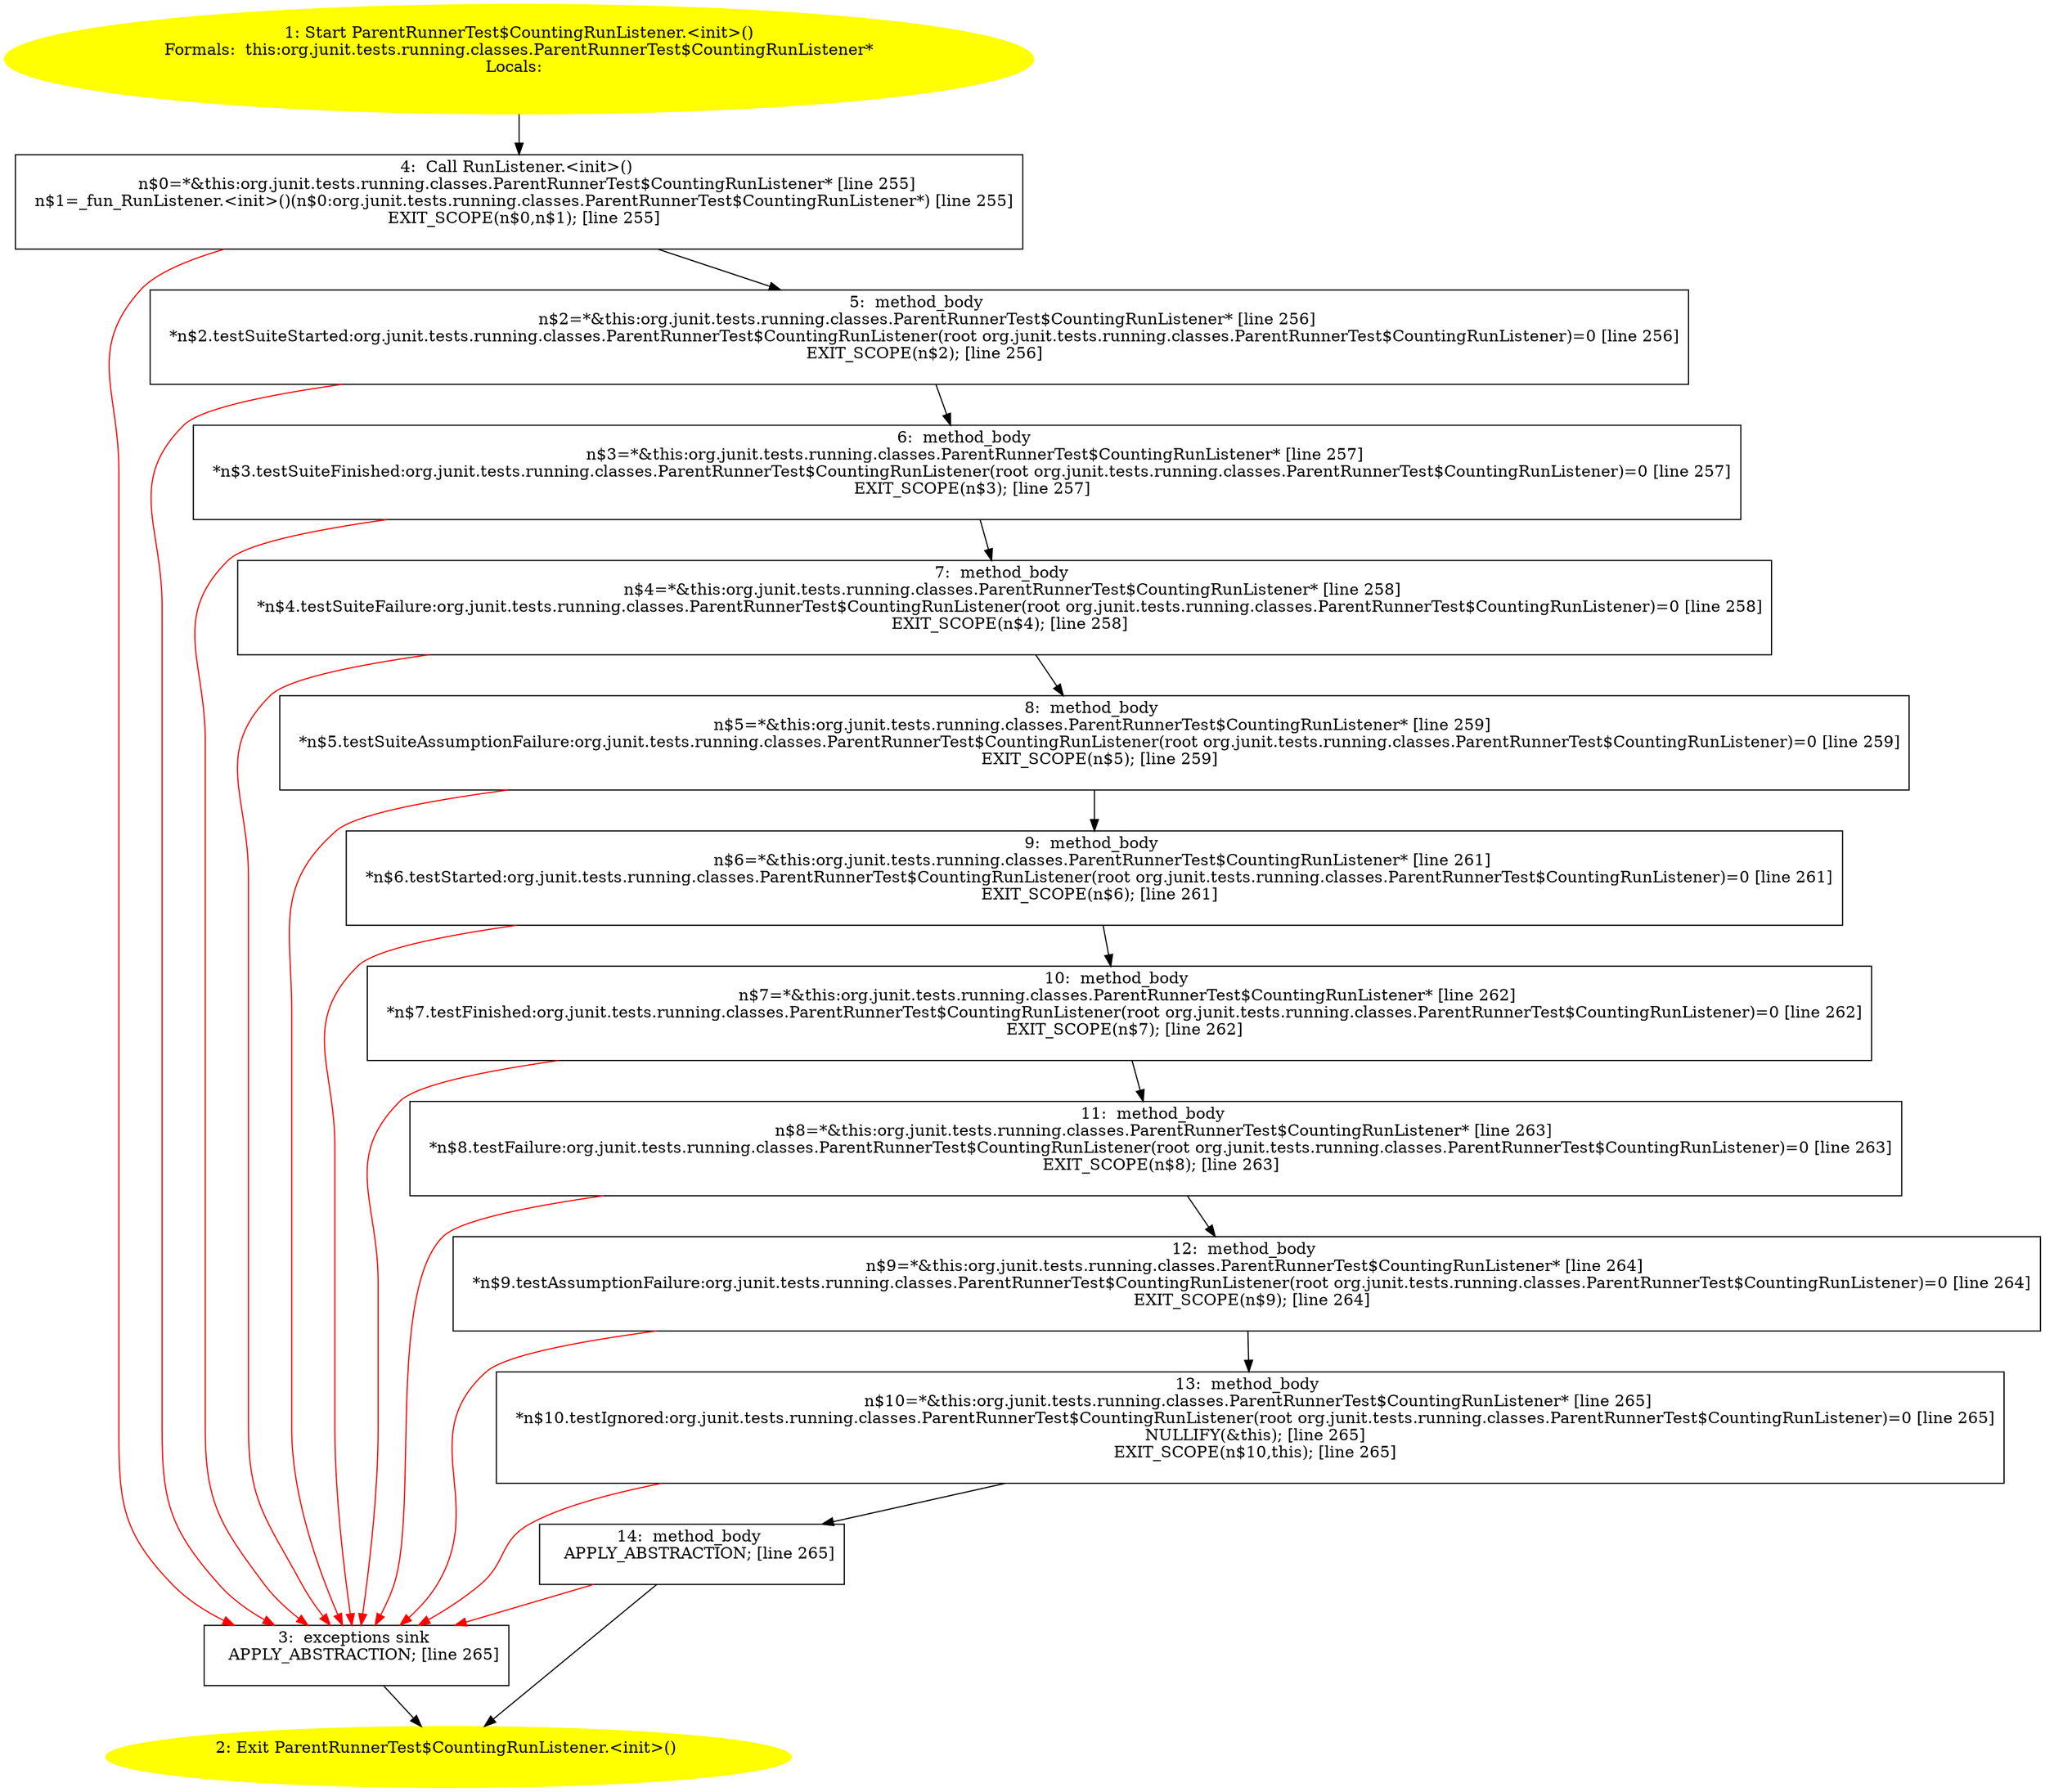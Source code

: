 /* @generated */
digraph cfg {
"org.junit.tests.running.classes.ParentRunnerTest$CountingRunListener.<init>().bec0757591ab453ebeef115312d83c8b_1" [label="1: Start ParentRunnerTest$CountingRunListener.<init>()\nFormals:  this:org.junit.tests.running.classes.ParentRunnerTest$CountingRunListener*\nLocals:  \n  " color=yellow style=filled]
	

	 "org.junit.tests.running.classes.ParentRunnerTest$CountingRunListener.<init>().bec0757591ab453ebeef115312d83c8b_1" -> "org.junit.tests.running.classes.ParentRunnerTest$CountingRunListener.<init>().bec0757591ab453ebeef115312d83c8b_4" ;
"org.junit.tests.running.classes.ParentRunnerTest$CountingRunListener.<init>().bec0757591ab453ebeef115312d83c8b_2" [label="2: Exit ParentRunnerTest$CountingRunListener.<init>() \n  " color=yellow style=filled]
	

"org.junit.tests.running.classes.ParentRunnerTest$CountingRunListener.<init>().bec0757591ab453ebeef115312d83c8b_3" [label="3:  exceptions sink \n   APPLY_ABSTRACTION; [line 265]\n " shape="box"]
	

	 "org.junit.tests.running.classes.ParentRunnerTest$CountingRunListener.<init>().bec0757591ab453ebeef115312d83c8b_3" -> "org.junit.tests.running.classes.ParentRunnerTest$CountingRunListener.<init>().bec0757591ab453ebeef115312d83c8b_2" ;
"org.junit.tests.running.classes.ParentRunnerTest$CountingRunListener.<init>().bec0757591ab453ebeef115312d83c8b_4" [label="4:  Call RunListener.<init>() \n   n$0=*&this:org.junit.tests.running.classes.ParentRunnerTest$CountingRunListener* [line 255]\n  n$1=_fun_RunListener.<init>()(n$0:org.junit.tests.running.classes.ParentRunnerTest$CountingRunListener*) [line 255]\n  EXIT_SCOPE(n$0,n$1); [line 255]\n " shape="box"]
	

	 "org.junit.tests.running.classes.ParentRunnerTest$CountingRunListener.<init>().bec0757591ab453ebeef115312d83c8b_4" -> "org.junit.tests.running.classes.ParentRunnerTest$CountingRunListener.<init>().bec0757591ab453ebeef115312d83c8b_5" ;
	 "org.junit.tests.running.classes.ParentRunnerTest$CountingRunListener.<init>().bec0757591ab453ebeef115312d83c8b_4" -> "org.junit.tests.running.classes.ParentRunnerTest$CountingRunListener.<init>().bec0757591ab453ebeef115312d83c8b_3" [color="red" ];
"org.junit.tests.running.classes.ParentRunnerTest$CountingRunListener.<init>().bec0757591ab453ebeef115312d83c8b_5" [label="5:  method_body \n   n$2=*&this:org.junit.tests.running.classes.ParentRunnerTest$CountingRunListener* [line 256]\n  *n$2.testSuiteStarted:org.junit.tests.running.classes.ParentRunnerTest$CountingRunListener(root org.junit.tests.running.classes.ParentRunnerTest$CountingRunListener)=0 [line 256]\n  EXIT_SCOPE(n$2); [line 256]\n " shape="box"]
	

	 "org.junit.tests.running.classes.ParentRunnerTest$CountingRunListener.<init>().bec0757591ab453ebeef115312d83c8b_5" -> "org.junit.tests.running.classes.ParentRunnerTest$CountingRunListener.<init>().bec0757591ab453ebeef115312d83c8b_6" ;
	 "org.junit.tests.running.classes.ParentRunnerTest$CountingRunListener.<init>().bec0757591ab453ebeef115312d83c8b_5" -> "org.junit.tests.running.classes.ParentRunnerTest$CountingRunListener.<init>().bec0757591ab453ebeef115312d83c8b_3" [color="red" ];
"org.junit.tests.running.classes.ParentRunnerTest$CountingRunListener.<init>().bec0757591ab453ebeef115312d83c8b_6" [label="6:  method_body \n   n$3=*&this:org.junit.tests.running.classes.ParentRunnerTest$CountingRunListener* [line 257]\n  *n$3.testSuiteFinished:org.junit.tests.running.classes.ParentRunnerTest$CountingRunListener(root org.junit.tests.running.classes.ParentRunnerTest$CountingRunListener)=0 [line 257]\n  EXIT_SCOPE(n$3); [line 257]\n " shape="box"]
	

	 "org.junit.tests.running.classes.ParentRunnerTest$CountingRunListener.<init>().bec0757591ab453ebeef115312d83c8b_6" -> "org.junit.tests.running.classes.ParentRunnerTest$CountingRunListener.<init>().bec0757591ab453ebeef115312d83c8b_7" ;
	 "org.junit.tests.running.classes.ParentRunnerTest$CountingRunListener.<init>().bec0757591ab453ebeef115312d83c8b_6" -> "org.junit.tests.running.classes.ParentRunnerTest$CountingRunListener.<init>().bec0757591ab453ebeef115312d83c8b_3" [color="red" ];
"org.junit.tests.running.classes.ParentRunnerTest$CountingRunListener.<init>().bec0757591ab453ebeef115312d83c8b_7" [label="7:  method_body \n   n$4=*&this:org.junit.tests.running.classes.ParentRunnerTest$CountingRunListener* [line 258]\n  *n$4.testSuiteFailure:org.junit.tests.running.classes.ParentRunnerTest$CountingRunListener(root org.junit.tests.running.classes.ParentRunnerTest$CountingRunListener)=0 [line 258]\n  EXIT_SCOPE(n$4); [line 258]\n " shape="box"]
	

	 "org.junit.tests.running.classes.ParentRunnerTest$CountingRunListener.<init>().bec0757591ab453ebeef115312d83c8b_7" -> "org.junit.tests.running.classes.ParentRunnerTest$CountingRunListener.<init>().bec0757591ab453ebeef115312d83c8b_8" ;
	 "org.junit.tests.running.classes.ParentRunnerTest$CountingRunListener.<init>().bec0757591ab453ebeef115312d83c8b_7" -> "org.junit.tests.running.classes.ParentRunnerTest$CountingRunListener.<init>().bec0757591ab453ebeef115312d83c8b_3" [color="red" ];
"org.junit.tests.running.classes.ParentRunnerTest$CountingRunListener.<init>().bec0757591ab453ebeef115312d83c8b_8" [label="8:  method_body \n   n$5=*&this:org.junit.tests.running.classes.ParentRunnerTest$CountingRunListener* [line 259]\n  *n$5.testSuiteAssumptionFailure:org.junit.tests.running.classes.ParentRunnerTest$CountingRunListener(root org.junit.tests.running.classes.ParentRunnerTest$CountingRunListener)=0 [line 259]\n  EXIT_SCOPE(n$5); [line 259]\n " shape="box"]
	

	 "org.junit.tests.running.classes.ParentRunnerTest$CountingRunListener.<init>().bec0757591ab453ebeef115312d83c8b_8" -> "org.junit.tests.running.classes.ParentRunnerTest$CountingRunListener.<init>().bec0757591ab453ebeef115312d83c8b_9" ;
	 "org.junit.tests.running.classes.ParentRunnerTest$CountingRunListener.<init>().bec0757591ab453ebeef115312d83c8b_8" -> "org.junit.tests.running.classes.ParentRunnerTest$CountingRunListener.<init>().bec0757591ab453ebeef115312d83c8b_3" [color="red" ];
"org.junit.tests.running.classes.ParentRunnerTest$CountingRunListener.<init>().bec0757591ab453ebeef115312d83c8b_9" [label="9:  method_body \n   n$6=*&this:org.junit.tests.running.classes.ParentRunnerTest$CountingRunListener* [line 261]\n  *n$6.testStarted:org.junit.tests.running.classes.ParentRunnerTest$CountingRunListener(root org.junit.tests.running.classes.ParentRunnerTest$CountingRunListener)=0 [line 261]\n  EXIT_SCOPE(n$6); [line 261]\n " shape="box"]
	

	 "org.junit.tests.running.classes.ParentRunnerTest$CountingRunListener.<init>().bec0757591ab453ebeef115312d83c8b_9" -> "org.junit.tests.running.classes.ParentRunnerTest$CountingRunListener.<init>().bec0757591ab453ebeef115312d83c8b_10" ;
	 "org.junit.tests.running.classes.ParentRunnerTest$CountingRunListener.<init>().bec0757591ab453ebeef115312d83c8b_9" -> "org.junit.tests.running.classes.ParentRunnerTest$CountingRunListener.<init>().bec0757591ab453ebeef115312d83c8b_3" [color="red" ];
"org.junit.tests.running.classes.ParentRunnerTest$CountingRunListener.<init>().bec0757591ab453ebeef115312d83c8b_10" [label="10:  method_body \n   n$7=*&this:org.junit.tests.running.classes.ParentRunnerTest$CountingRunListener* [line 262]\n  *n$7.testFinished:org.junit.tests.running.classes.ParentRunnerTest$CountingRunListener(root org.junit.tests.running.classes.ParentRunnerTest$CountingRunListener)=0 [line 262]\n  EXIT_SCOPE(n$7); [line 262]\n " shape="box"]
	

	 "org.junit.tests.running.classes.ParentRunnerTest$CountingRunListener.<init>().bec0757591ab453ebeef115312d83c8b_10" -> "org.junit.tests.running.classes.ParentRunnerTest$CountingRunListener.<init>().bec0757591ab453ebeef115312d83c8b_11" ;
	 "org.junit.tests.running.classes.ParentRunnerTest$CountingRunListener.<init>().bec0757591ab453ebeef115312d83c8b_10" -> "org.junit.tests.running.classes.ParentRunnerTest$CountingRunListener.<init>().bec0757591ab453ebeef115312d83c8b_3" [color="red" ];
"org.junit.tests.running.classes.ParentRunnerTest$CountingRunListener.<init>().bec0757591ab453ebeef115312d83c8b_11" [label="11:  method_body \n   n$8=*&this:org.junit.tests.running.classes.ParentRunnerTest$CountingRunListener* [line 263]\n  *n$8.testFailure:org.junit.tests.running.classes.ParentRunnerTest$CountingRunListener(root org.junit.tests.running.classes.ParentRunnerTest$CountingRunListener)=0 [line 263]\n  EXIT_SCOPE(n$8); [line 263]\n " shape="box"]
	

	 "org.junit.tests.running.classes.ParentRunnerTest$CountingRunListener.<init>().bec0757591ab453ebeef115312d83c8b_11" -> "org.junit.tests.running.classes.ParentRunnerTest$CountingRunListener.<init>().bec0757591ab453ebeef115312d83c8b_12" ;
	 "org.junit.tests.running.classes.ParentRunnerTest$CountingRunListener.<init>().bec0757591ab453ebeef115312d83c8b_11" -> "org.junit.tests.running.classes.ParentRunnerTest$CountingRunListener.<init>().bec0757591ab453ebeef115312d83c8b_3" [color="red" ];
"org.junit.tests.running.classes.ParentRunnerTest$CountingRunListener.<init>().bec0757591ab453ebeef115312d83c8b_12" [label="12:  method_body \n   n$9=*&this:org.junit.tests.running.classes.ParentRunnerTest$CountingRunListener* [line 264]\n  *n$9.testAssumptionFailure:org.junit.tests.running.classes.ParentRunnerTest$CountingRunListener(root org.junit.tests.running.classes.ParentRunnerTest$CountingRunListener)=0 [line 264]\n  EXIT_SCOPE(n$9); [line 264]\n " shape="box"]
	

	 "org.junit.tests.running.classes.ParentRunnerTest$CountingRunListener.<init>().bec0757591ab453ebeef115312d83c8b_12" -> "org.junit.tests.running.classes.ParentRunnerTest$CountingRunListener.<init>().bec0757591ab453ebeef115312d83c8b_13" ;
	 "org.junit.tests.running.classes.ParentRunnerTest$CountingRunListener.<init>().bec0757591ab453ebeef115312d83c8b_12" -> "org.junit.tests.running.classes.ParentRunnerTest$CountingRunListener.<init>().bec0757591ab453ebeef115312d83c8b_3" [color="red" ];
"org.junit.tests.running.classes.ParentRunnerTest$CountingRunListener.<init>().bec0757591ab453ebeef115312d83c8b_13" [label="13:  method_body \n   n$10=*&this:org.junit.tests.running.classes.ParentRunnerTest$CountingRunListener* [line 265]\n  *n$10.testIgnored:org.junit.tests.running.classes.ParentRunnerTest$CountingRunListener(root org.junit.tests.running.classes.ParentRunnerTest$CountingRunListener)=0 [line 265]\n  NULLIFY(&this); [line 265]\n  EXIT_SCOPE(n$10,this); [line 265]\n " shape="box"]
	

	 "org.junit.tests.running.classes.ParentRunnerTest$CountingRunListener.<init>().bec0757591ab453ebeef115312d83c8b_13" -> "org.junit.tests.running.classes.ParentRunnerTest$CountingRunListener.<init>().bec0757591ab453ebeef115312d83c8b_14" ;
	 "org.junit.tests.running.classes.ParentRunnerTest$CountingRunListener.<init>().bec0757591ab453ebeef115312d83c8b_13" -> "org.junit.tests.running.classes.ParentRunnerTest$CountingRunListener.<init>().bec0757591ab453ebeef115312d83c8b_3" [color="red" ];
"org.junit.tests.running.classes.ParentRunnerTest$CountingRunListener.<init>().bec0757591ab453ebeef115312d83c8b_14" [label="14:  method_body \n   APPLY_ABSTRACTION; [line 265]\n " shape="box"]
	

	 "org.junit.tests.running.classes.ParentRunnerTest$CountingRunListener.<init>().bec0757591ab453ebeef115312d83c8b_14" -> "org.junit.tests.running.classes.ParentRunnerTest$CountingRunListener.<init>().bec0757591ab453ebeef115312d83c8b_2" ;
	 "org.junit.tests.running.classes.ParentRunnerTest$CountingRunListener.<init>().bec0757591ab453ebeef115312d83c8b_14" -> "org.junit.tests.running.classes.ParentRunnerTest$CountingRunListener.<init>().bec0757591ab453ebeef115312d83c8b_3" [color="red" ];
}
